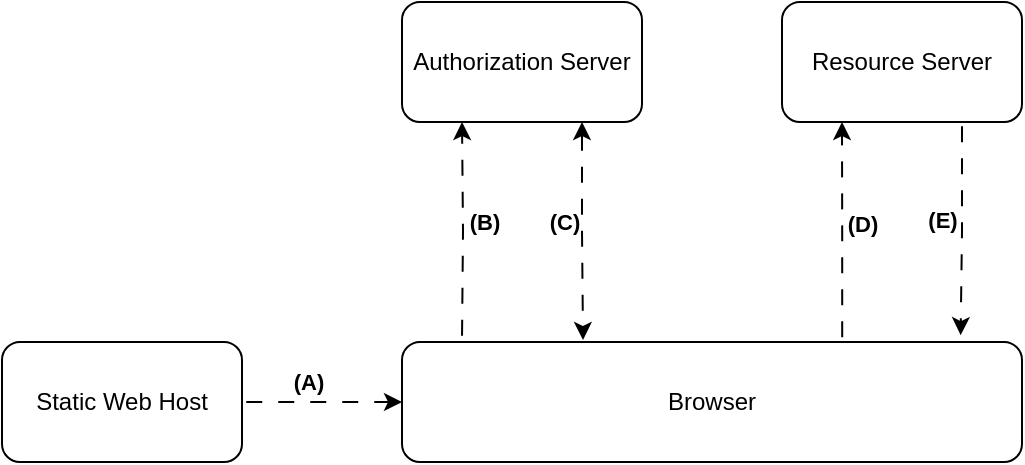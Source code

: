 <mxfile version="24.7.7">
  <diagram name="Page-1" id="CCu--nh41Ni4cJ9Mc_jX">
    <mxGraphModel dx="753" dy="768" grid="1" gridSize="10" guides="1" tooltips="1" connect="1" arrows="1" fold="1" page="1" pageScale="1" pageWidth="850" pageHeight="1100" math="0" shadow="0">
      <root>
        <mxCell id="0" />
        <mxCell id="1" parent="0" />
        <mxCell id="H_UikKaL_ApKkadLlBf3-5" style="edgeStyle=orthogonalEdgeStyle;rounded=0;orthogonalLoop=1;jettySize=auto;html=1;exitX=1;exitY=0.5;exitDx=0;exitDy=0;entryX=0;entryY=0.5;entryDx=0;entryDy=0;dashed=1;dashPattern=8 8;flowAnimation=1;" edge="1" parent="1" source="H_UikKaL_ApKkadLlBf3-1" target="H_UikKaL_ApKkadLlBf3-4">
          <mxGeometry relative="1" as="geometry" />
        </mxCell>
        <mxCell id="H_UikKaL_ApKkadLlBf3-12" value="&lt;b&gt;(A)&lt;/b&gt;" style="edgeLabel;html=1;align=center;verticalAlign=middle;resizable=0;points=[];" vertex="1" connectable="0" parent="H_UikKaL_ApKkadLlBf3-5">
          <mxGeometry x="-0.175" y="1" relative="1" as="geometry">
            <mxPoint y="-9" as="offset" />
          </mxGeometry>
        </mxCell>
        <mxCell id="H_UikKaL_ApKkadLlBf3-1" value="Static Web Host" style="rounded=1;whiteSpace=wrap;html=1;" vertex="1" parent="1">
          <mxGeometry x="10" y="350" width="120" height="60" as="geometry" />
        </mxCell>
        <mxCell id="H_UikKaL_ApKkadLlBf3-8" style="edgeStyle=orthogonalEdgeStyle;rounded=0;orthogonalLoop=1;jettySize=auto;html=1;exitX=0.75;exitY=1;exitDx=0;exitDy=0;entryX=0.292;entryY=-0.017;entryDx=0;entryDy=0;entryPerimeter=0;dashed=1;dashPattern=8 8;startArrow=classic;startFill=1;" edge="1" parent="1" source="H_UikKaL_ApKkadLlBf3-2" target="H_UikKaL_ApKkadLlBf3-4">
          <mxGeometry relative="1" as="geometry">
            <mxPoint x="287" y="350" as="targetPoint" />
          </mxGeometry>
        </mxCell>
        <mxCell id="H_UikKaL_ApKkadLlBf3-14" value="&lt;b&gt;(C)&lt;/b&gt;" style="edgeLabel;html=1;align=center;verticalAlign=middle;resizable=0;points=[];" vertex="1" connectable="0" parent="H_UikKaL_ApKkadLlBf3-8">
          <mxGeometry x="0.014" y="2" relative="1" as="geometry">
            <mxPoint x="-12" y="-5" as="offset" />
          </mxGeometry>
        </mxCell>
        <mxCell id="H_UikKaL_ApKkadLlBf3-2" value="Authorization Server" style="rounded=1;whiteSpace=wrap;html=1;" vertex="1" parent="1">
          <mxGeometry x="210" y="180" width="120" height="60" as="geometry" />
        </mxCell>
        <mxCell id="H_UikKaL_ApKkadLlBf3-11" style="edgeStyle=orthogonalEdgeStyle;rounded=0;orthogonalLoop=1;jettySize=auto;html=1;exitX=0.75;exitY=1;exitDx=0;exitDy=0;entryX=0.901;entryY=-0.057;entryDx=0;entryDy=0;entryPerimeter=0;dashed=1;dashPattern=8 8;flowAnimation=1;" edge="1" parent="1" source="H_UikKaL_ApKkadLlBf3-3" target="H_UikKaL_ApKkadLlBf3-4">
          <mxGeometry relative="1" as="geometry" />
        </mxCell>
        <mxCell id="H_UikKaL_ApKkadLlBf3-16" value="&lt;b&gt;(E)&lt;/b&gt;" style="edgeLabel;html=1;align=center;verticalAlign=middle;resizable=0;points=[];" vertex="1" connectable="0" parent="H_UikKaL_ApKkadLlBf3-11">
          <mxGeometry x="-0.083" y="-1" relative="1" as="geometry">
            <mxPoint x="-9" as="offset" />
          </mxGeometry>
        </mxCell>
        <mxCell id="H_UikKaL_ApKkadLlBf3-3" value="Resource Server" style="rounded=1;whiteSpace=wrap;html=1;" vertex="1" parent="1">
          <mxGeometry x="400" y="180" width="120" height="60" as="geometry" />
        </mxCell>
        <mxCell id="H_UikKaL_ApKkadLlBf3-7" style="edgeStyle=orthogonalEdgeStyle;rounded=0;orthogonalLoop=1;jettySize=auto;html=1;entryX=0.25;entryY=1;entryDx=0;entryDy=0;dashed=1;dashPattern=8 8;flowAnimation=1;" edge="1" parent="1" target="H_UikKaL_ApKkadLlBf3-2">
          <mxGeometry relative="1" as="geometry">
            <mxPoint x="240" y="349" as="sourcePoint" />
          </mxGeometry>
        </mxCell>
        <mxCell id="H_UikKaL_ApKkadLlBf3-13" value="&lt;b&gt;(B)&lt;/b&gt;" style="edgeLabel;html=1;align=center;verticalAlign=middle;resizable=0;points=[];" vertex="1" connectable="0" parent="H_UikKaL_ApKkadLlBf3-7">
          <mxGeometry x="-0.054" y="1" relative="1" as="geometry">
            <mxPoint x="11" y="-7" as="offset" />
          </mxGeometry>
        </mxCell>
        <mxCell id="H_UikKaL_ApKkadLlBf3-10" style="edgeStyle=orthogonalEdgeStyle;rounded=0;orthogonalLoop=1;jettySize=auto;html=1;exitX=0.71;exitY=-0.003;exitDx=0;exitDy=0;entryX=0.25;entryY=1;entryDx=0;entryDy=0;exitPerimeter=0;startArrow=none;startFill=0;dashed=1;dashPattern=8 8;flowAnimation=1;" edge="1" parent="1" source="H_UikKaL_ApKkadLlBf3-4" target="H_UikKaL_ApKkadLlBf3-3">
          <mxGeometry relative="1" as="geometry" />
        </mxCell>
        <mxCell id="H_UikKaL_ApKkadLlBf3-15" value="&lt;b&gt;(D)&lt;/b&gt;" style="edgeLabel;html=1;align=center;verticalAlign=middle;resizable=0;points=[];" vertex="1" connectable="0" parent="H_UikKaL_ApKkadLlBf3-10">
          <mxGeometry x="0.012" y="3" relative="1" as="geometry">
            <mxPoint x="13" y="-4" as="offset" />
          </mxGeometry>
        </mxCell>
        <mxCell id="H_UikKaL_ApKkadLlBf3-4" value="Browser" style="rounded=1;whiteSpace=wrap;html=1;" vertex="1" parent="1">
          <mxGeometry x="210" y="350" width="310" height="60" as="geometry" />
        </mxCell>
      </root>
    </mxGraphModel>
  </diagram>
</mxfile>

